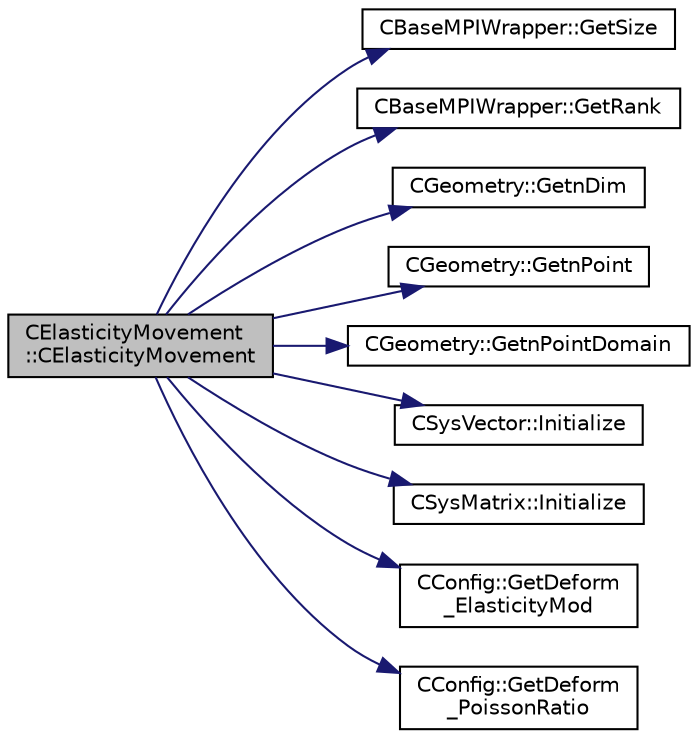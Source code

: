 digraph "CElasticityMovement::CElasticityMovement"
{
  edge [fontname="Helvetica",fontsize="10",labelfontname="Helvetica",labelfontsize="10"];
  node [fontname="Helvetica",fontsize="10",shape=record];
  rankdir="LR";
  Node0 [label="CElasticityMovement\l::CElasticityMovement",height=0.2,width=0.4,color="black", fillcolor="grey75", style="filled", fontcolor="black"];
  Node0 -> Node1 [color="midnightblue",fontsize="10",style="solid",fontname="Helvetica"];
  Node1 [label="CBaseMPIWrapper::GetSize",height=0.2,width=0.4,color="black", fillcolor="white", style="filled",URL="$class_c_base_m_p_i_wrapper.html#a1e80850252f6e4bfc8cd5275d6e3a615"];
  Node0 -> Node2 [color="midnightblue",fontsize="10",style="solid",fontname="Helvetica"];
  Node2 [label="CBaseMPIWrapper::GetRank",height=0.2,width=0.4,color="black", fillcolor="white", style="filled",URL="$class_c_base_m_p_i_wrapper.html#a801c6612161d6960c5cf25435f244101"];
  Node0 -> Node3 [color="midnightblue",fontsize="10",style="solid",fontname="Helvetica"];
  Node3 [label="CGeometry::GetnDim",height=0.2,width=0.4,color="black", fillcolor="white", style="filled",URL="$class_c_geometry.html#a2af01006c0c4f74ba089582f1a3587fe",tooltip="Get number of coordinates. "];
  Node0 -> Node4 [color="midnightblue",fontsize="10",style="solid",fontname="Helvetica"];
  Node4 [label="CGeometry::GetnPoint",height=0.2,width=0.4,color="black", fillcolor="white", style="filled",URL="$class_c_geometry.html#aa68b666b38f4d2c7021736ae86940f44",tooltip="Get number of points. "];
  Node0 -> Node5 [color="midnightblue",fontsize="10",style="solid",fontname="Helvetica"];
  Node5 [label="CGeometry::GetnPointDomain",height=0.2,width=0.4,color="black", fillcolor="white", style="filled",URL="$class_c_geometry.html#a4fc7de3bff7b6f8c35717016d6f8fcb2",tooltip="Get number of real points (that belong to the domain). "];
  Node0 -> Node6 [color="midnightblue",fontsize="10",style="solid",fontname="Helvetica"];
  Node6 [label="CSysVector::Initialize",height=0.2,width=0.4,color="black", fillcolor="white", style="filled",URL="$class_c_sys_vector.html#a2b0568c6a0e39591ac7ab0e1e91ce10c",tooltip="Initialize the class. "];
  Node0 -> Node7 [color="midnightblue",fontsize="10",style="solid",fontname="Helvetica"];
  Node7 [label="CSysMatrix::Initialize",height=0.2,width=0.4,color="black", fillcolor="white", style="filled",URL="$class_c_sys_matrix.html#a26223555fd7147cfd6309a8030d40209",tooltip="Initializes sparse matrix system. "];
  Node0 -> Node8 [color="midnightblue",fontsize="10",style="solid",fontname="Helvetica"];
  Node8 [label="CConfig::GetDeform\l_ElasticityMod",height=0.2,width=0.4,color="black", fillcolor="white", style="filled",URL="$class_c_config.html#a22b75dee84ee90506e99a643bdd23eeb",tooltip="Get Young&#39;s modulus for deformation (constant stiffness deformation) "];
  Node0 -> Node9 [color="midnightblue",fontsize="10",style="solid",fontname="Helvetica"];
  Node9 [label="CConfig::GetDeform\l_PoissonRatio",height=0.2,width=0.4,color="black", fillcolor="white", style="filled",URL="$class_c_config.html#ab046e85a361279f9f0cc5009a950043c",tooltip="Get Poisson&#39;s ratio for deformation (constant stiffness deformation) . "];
}
